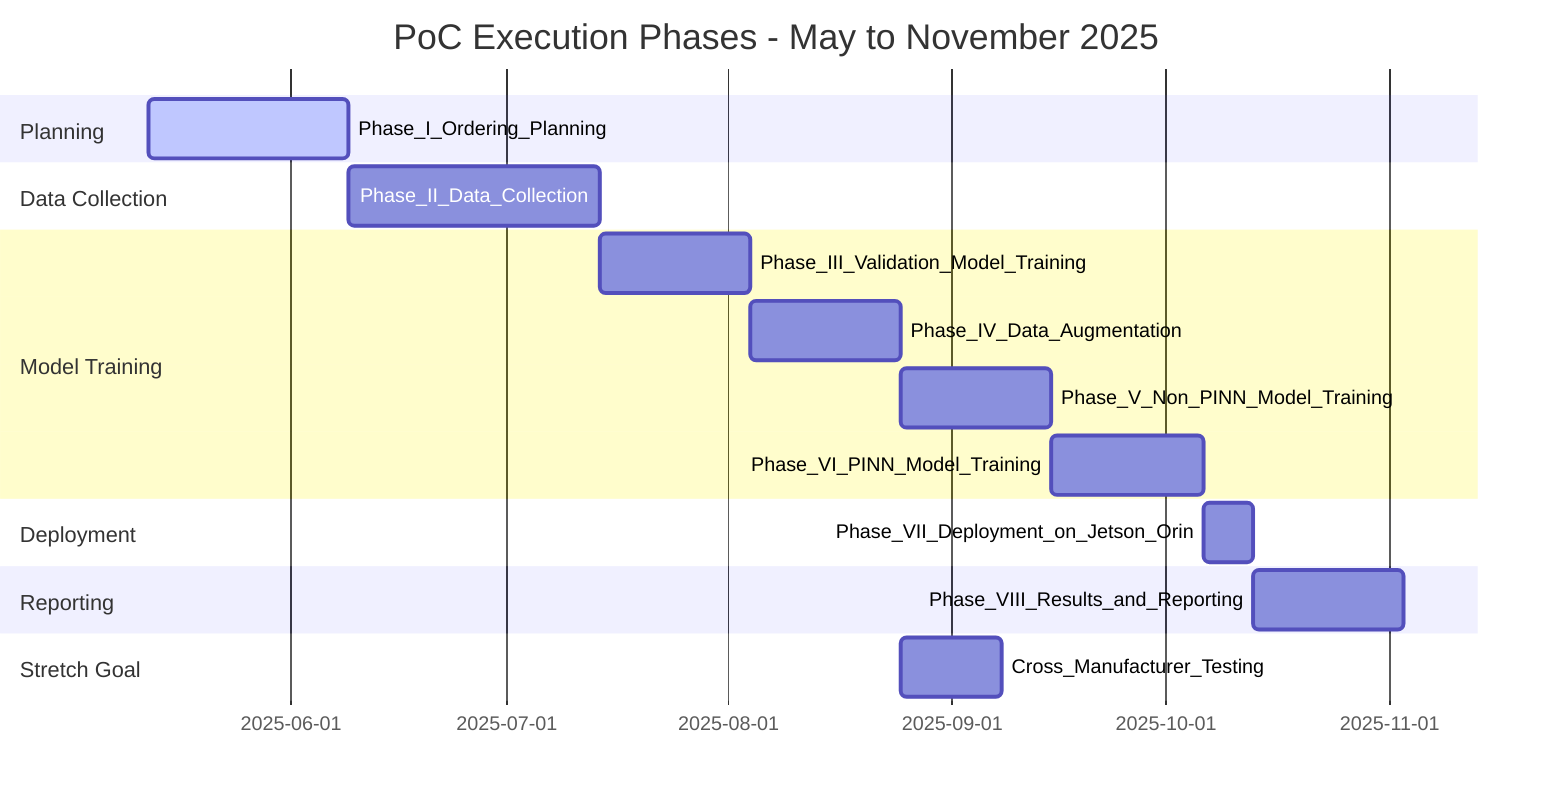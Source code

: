 %%{ init: { "dark": "default", "gantt": { "barHeight": 30, "fontSize": 10 }}}%%
gantt
    title PoC Execution Phases - May to November 2025
    dateFormat %d MM %Y

    section Planning
    Phase_I_Ordering_Planning         :active, p1, 2025-05-12, 28d

    section Data Collection
    Phase_II_Data_Collection          :p2, after p1, 35d

    section Model Training
    Phase_III_Validation_Model_Training :p3, after p2, 21d
    Phase_IV_Data_Augmentation        :p4, after p3, 21d
    Phase_V_Non_PINN_Model_Training   :p5, after p4, 21d
    Phase_VI_PINN_Model_Training      :p6, after p5, 21d

    section Deployment
    Phase_VII_Deployment_on_Jetson_Orin :p7, after p6, 7d

    section Reporting
    Phase_VIII_Results_and_Reporting  :p8, after p7, 21d

    section Stretch Goal
    Cross_Manufacturer_Testing        :p9, after p4, 14d

 
%    "gantt": {
%  "barHeight": 35,
%  "barGap": 4,
%  "topPadding": 50,
%  "leftPadding": 75,
%"rightPadding": 18,
%  "gridLineStartPadding": 35,
%  "fontSize": 16,
%  "numberSectionStyles": 4,
%  "axisFormat": "%Y-%m-%d"
%
%  Theme Name	Description
%default	Light theme with blue accents (classic Mermaid style)
%forest	Green-colored theme, good for eco or nature-focused visuals
%dark	Dark background, light text – great for presentations or dark mode UIs
%neutral	Gray-scale neutral tones – minimal distraction, clean & print-friendly
%base	Very minimal baseline styling – best for overriding with custom CSS later
%} --> -->